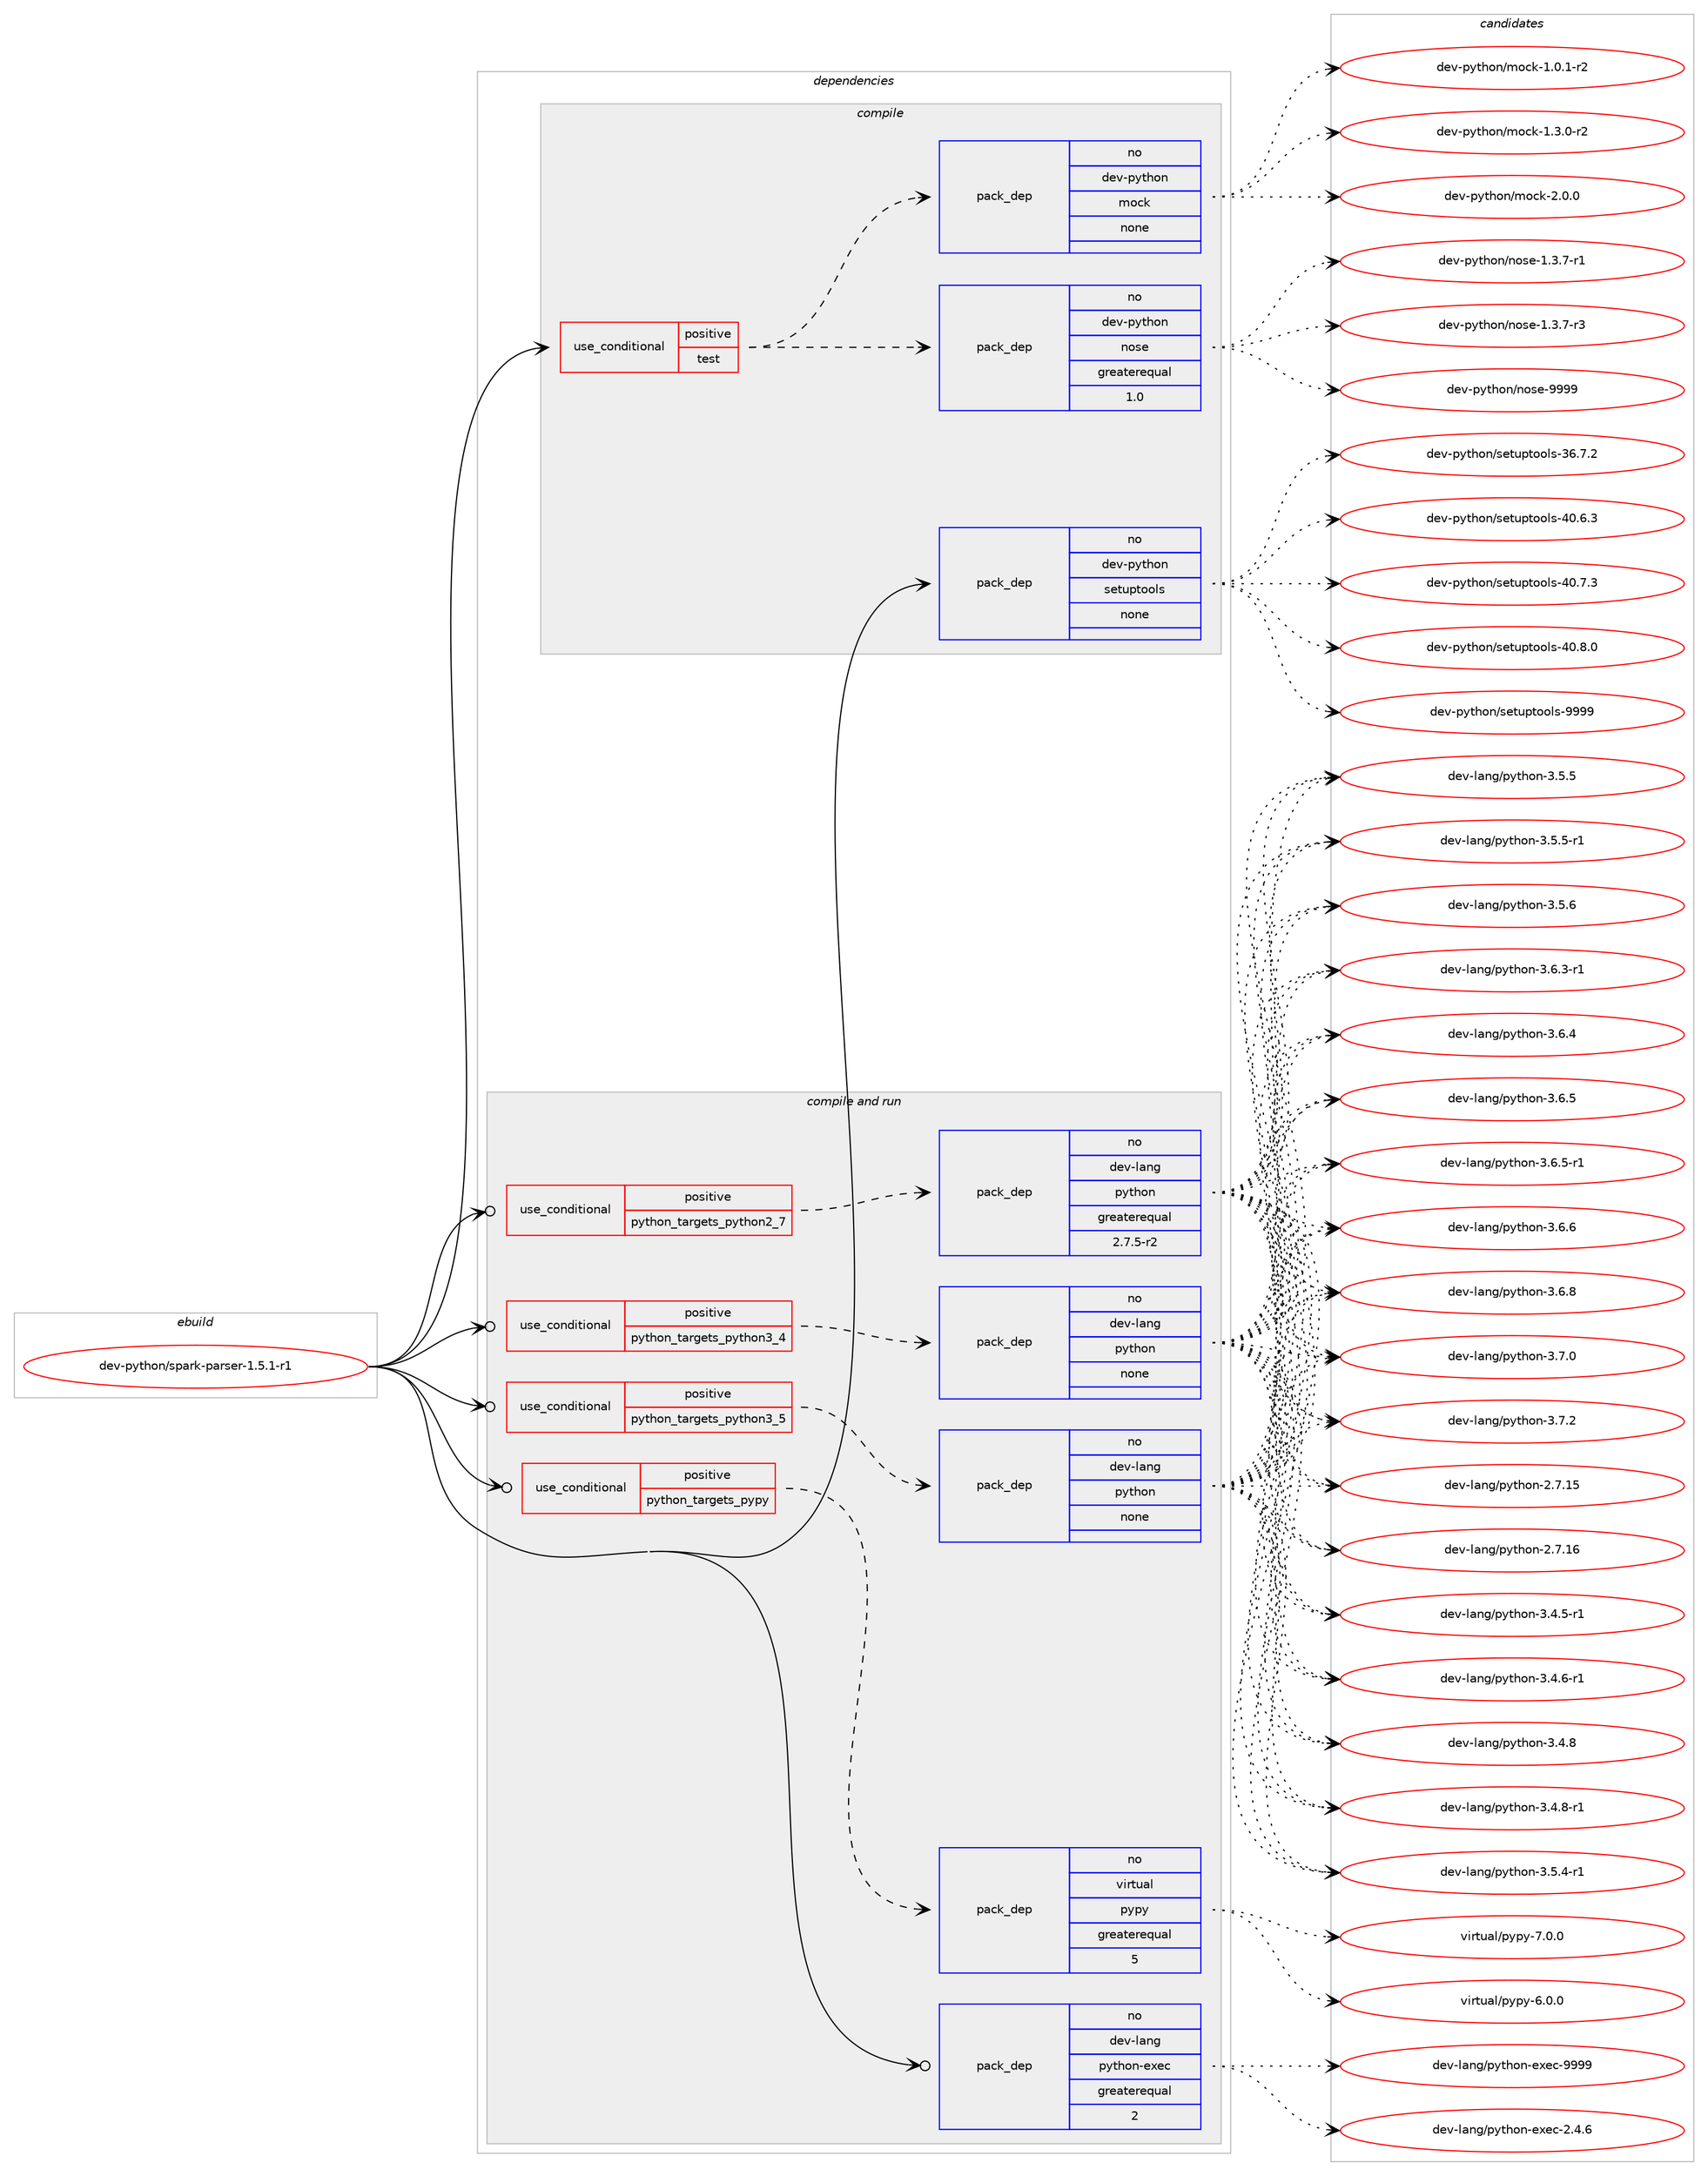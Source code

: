 digraph prolog {

# *************
# Graph options
# *************

newrank=true;
concentrate=true;
compound=true;
graph [rankdir=LR,fontname=Helvetica,fontsize=10,ranksep=1.5];#, ranksep=2.5, nodesep=0.2];
edge  [arrowhead=vee];
node  [fontname=Helvetica,fontsize=10];

# **********
# The ebuild
# **********

subgraph cluster_leftcol {
color=gray;
rank=same;
label=<<i>ebuild</i>>;
id [label="dev-python/spark-parser-1.5.1-r1", color=red, width=4, href="../dev-python/spark-parser-1.5.1-r1.svg"];
}

# ****************
# The dependencies
# ****************

subgraph cluster_midcol {
color=gray;
label=<<i>dependencies</i>>;
subgraph cluster_compile {
fillcolor="#eeeeee";
style=filled;
label=<<i>compile</i>>;
subgraph cond384785 {
dependency1441688 [label=<<TABLE BORDER="0" CELLBORDER="1" CELLSPACING="0" CELLPADDING="4"><TR><TD ROWSPAN="3" CELLPADDING="10">use_conditional</TD></TR><TR><TD>positive</TD></TR><TR><TD>test</TD></TR></TABLE>>, shape=none, color=red];
subgraph pack1033541 {
dependency1441689 [label=<<TABLE BORDER="0" CELLBORDER="1" CELLSPACING="0" CELLPADDING="4" WIDTH="220"><TR><TD ROWSPAN="6" CELLPADDING="30">pack_dep</TD></TR><TR><TD WIDTH="110">no</TD></TR><TR><TD>dev-python</TD></TR><TR><TD>nose</TD></TR><TR><TD>greaterequal</TD></TR><TR><TD>1.0</TD></TR></TABLE>>, shape=none, color=blue];
}
dependency1441688:e -> dependency1441689:w [weight=20,style="dashed",arrowhead="vee"];
subgraph pack1033542 {
dependency1441690 [label=<<TABLE BORDER="0" CELLBORDER="1" CELLSPACING="0" CELLPADDING="4" WIDTH="220"><TR><TD ROWSPAN="6" CELLPADDING="30">pack_dep</TD></TR><TR><TD WIDTH="110">no</TD></TR><TR><TD>dev-python</TD></TR><TR><TD>mock</TD></TR><TR><TD>none</TD></TR><TR><TD></TD></TR></TABLE>>, shape=none, color=blue];
}
dependency1441688:e -> dependency1441690:w [weight=20,style="dashed",arrowhead="vee"];
}
id:e -> dependency1441688:w [weight=20,style="solid",arrowhead="vee"];
subgraph pack1033543 {
dependency1441691 [label=<<TABLE BORDER="0" CELLBORDER="1" CELLSPACING="0" CELLPADDING="4" WIDTH="220"><TR><TD ROWSPAN="6" CELLPADDING="30">pack_dep</TD></TR><TR><TD WIDTH="110">no</TD></TR><TR><TD>dev-python</TD></TR><TR><TD>setuptools</TD></TR><TR><TD>none</TD></TR><TR><TD></TD></TR></TABLE>>, shape=none, color=blue];
}
id:e -> dependency1441691:w [weight=20,style="solid",arrowhead="vee"];
}
subgraph cluster_compileandrun {
fillcolor="#eeeeee";
style=filled;
label=<<i>compile and run</i>>;
subgraph cond384786 {
dependency1441692 [label=<<TABLE BORDER="0" CELLBORDER="1" CELLSPACING="0" CELLPADDING="4"><TR><TD ROWSPAN="3" CELLPADDING="10">use_conditional</TD></TR><TR><TD>positive</TD></TR><TR><TD>python_targets_pypy</TD></TR></TABLE>>, shape=none, color=red];
subgraph pack1033544 {
dependency1441693 [label=<<TABLE BORDER="0" CELLBORDER="1" CELLSPACING="0" CELLPADDING="4" WIDTH="220"><TR><TD ROWSPAN="6" CELLPADDING="30">pack_dep</TD></TR><TR><TD WIDTH="110">no</TD></TR><TR><TD>virtual</TD></TR><TR><TD>pypy</TD></TR><TR><TD>greaterequal</TD></TR><TR><TD>5</TD></TR></TABLE>>, shape=none, color=blue];
}
dependency1441692:e -> dependency1441693:w [weight=20,style="dashed",arrowhead="vee"];
}
id:e -> dependency1441692:w [weight=20,style="solid",arrowhead="odotvee"];
subgraph cond384787 {
dependency1441694 [label=<<TABLE BORDER="0" CELLBORDER="1" CELLSPACING="0" CELLPADDING="4"><TR><TD ROWSPAN="3" CELLPADDING="10">use_conditional</TD></TR><TR><TD>positive</TD></TR><TR><TD>python_targets_python2_7</TD></TR></TABLE>>, shape=none, color=red];
subgraph pack1033545 {
dependency1441695 [label=<<TABLE BORDER="0" CELLBORDER="1" CELLSPACING="0" CELLPADDING="4" WIDTH="220"><TR><TD ROWSPAN="6" CELLPADDING="30">pack_dep</TD></TR><TR><TD WIDTH="110">no</TD></TR><TR><TD>dev-lang</TD></TR><TR><TD>python</TD></TR><TR><TD>greaterequal</TD></TR><TR><TD>2.7.5-r2</TD></TR></TABLE>>, shape=none, color=blue];
}
dependency1441694:e -> dependency1441695:w [weight=20,style="dashed",arrowhead="vee"];
}
id:e -> dependency1441694:w [weight=20,style="solid",arrowhead="odotvee"];
subgraph cond384788 {
dependency1441696 [label=<<TABLE BORDER="0" CELLBORDER="1" CELLSPACING="0" CELLPADDING="4"><TR><TD ROWSPAN="3" CELLPADDING="10">use_conditional</TD></TR><TR><TD>positive</TD></TR><TR><TD>python_targets_python3_4</TD></TR></TABLE>>, shape=none, color=red];
subgraph pack1033546 {
dependency1441697 [label=<<TABLE BORDER="0" CELLBORDER="1" CELLSPACING="0" CELLPADDING="4" WIDTH="220"><TR><TD ROWSPAN="6" CELLPADDING="30">pack_dep</TD></TR><TR><TD WIDTH="110">no</TD></TR><TR><TD>dev-lang</TD></TR><TR><TD>python</TD></TR><TR><TD>none</TD></TR><TR><TD></TD></TR></TABLE>>, shape=none, color=blue];
}
dependency1441696:e -> dependency1441697:w [weight=20,style="dashed",arrowhead="vee"];
}
id:e -> dependency1441696:w [weight=20,style="solid",arrowhead="odotvee"];
subgraph cond384789 {
dependency1441698 [label=<<TABLE BORDER="0" CELLBORDER="1" CELLSPACING="0" CELLPADDING="4"><TR><TD ROWSPAN="3" CELLPADDING="10">use_conditional</TD></TR><TR><TD>positive</TD></TR><TR><TD>python_targets_python3_5</TD></TR></TABLE>>, shape=none, color=red];
subgraph pack1033547 {
dependency1441699 [label=<<TABLE BORDER="0" CELLBORDER="1" CELLSPACING="0" CELLPADDING="4" WIDTH="220"><TR><TD ROWSPAN="6" CELLPADDING="30">pack_dep</TD></TR><TR><TD WIDTH="110">no</TD></TR><TR><TD>dev-lang</TD></TR><TR><TD>python</TD></TR><TR><TD>none</TD></TR><TR><TD></TD></TR></TABLE>>, shape=none, color=blue];
}
dependency1441698:e -> dependency1441699:w [weight=20,style="dashed",arrowhead="vee"];
}
id:e -> dependency1441698:w [weight=20,style="solid",arrowhead="odotvee"];
subgraph pack1033548 {
dependency1441700 [label=<<TABLE BORDER="0" CELLBORDER="1" CELLSPACING="0" CELLPADDING="4" WIDTH="220"><TR><TD ROWSPAN="6" CELLPADDING="30">pack_dep</TD></TR><TR><TD WIDTH="110">no</TD></TR><TR><TD>dev-lang</TD></TR><TR><TD>python-exec</TD></TR><TR><TD>greaterequal</TD></TR><TR><TD>2</TD></TR></TABLE>>, shape=none, color=blue];
}
id:e -> dependency1441700:w [weight=20,style="solid",arrowhead="odotvee"];
}
subgraph cluster_run {
fillcolor="#eeeeee";
style=filled;
label=<<i>run</i>>;
}
}

# **************
# The candidates
# **************

subgraph cluster_choices {
rank=same;
color=gray;
label=<<i>candidates</i>>;

subgraph choice1033541 {
color=black;
nodesep=1;
choice10010111845112121116104111110471101111151014549465146554511449 [label="dev-python/nose-1.3.7-r1", color=red, width=4,href="../dev-python/nose-1.3.7-r1.svg"];
choice10010111845112121116104111110471101111151014549465146554511451 [label="dev-python/nose-1.3.7-r3", color=red, width=4,href="../dev-python/nose-1.3.7-r3.svg"];
choice10010111845112121116104111110471101111151014557575757 [label="dev-python/nose-9999", color=red, width=4,href="../dev-python/nose-9999.svg"];
dependency1441689:e -> choice10010111845112121116104111110471101111151014549465146554511449:w [style=dotted,weight="100"];
dependency1441689:e -> choice10010111845112121116104111110471101111151014549465146554511451:w [style=dotted,weight="100"];
dependency1441689:e -> choice10010111845112121116104111110471101111151014557575757:w [style=dotted,weight="100"];
}
subgraph choice1033542 {
color=black;
nodesep=1;
choice1001011184511212111610411111047109111991074549464846494511450 [label="dev-python/mock-1.0.1-r2", color=red, width=4,href="../dev-python/mock-1.0.1-r2.svg"];
choice1001011184511212111610411111047109111991074549465146484511450 [label="dev-python/mock-1.3.0-r2", color=red, width=4,href="../dev-python/mock-1.3.0-r2.svg"];
choice100101118451121211161041111104710911199107455046484648 [label="dev-python/mock-2.0.0", color=red, width=4,href="../dev-python/mock-2.0.0.svg"];
dependency1441690:e -> choice1001011184511212111610411111047109111991074549464846494511450:w [style=dotted,weight="100"];
dependency1441690:e -> choice1001011184511212111610411111047109111991074549465146484511450:w [style=dotted,weight="100"];
dependency1441690:e -> choice100101118451121211161041111104710911199107455046484648:w [style=dotted,weight="100"];
}
subgraph choice1033543 {
color=black;
nodesep=1;
choice100101118451121211161041111104711510111611711211611111110811545515446554650 [label="dev-python/setuptools-36.7.2", color=red, width=4,href="../dev-python/setuptools-36.7.2.svg"];
choice100101118451121211161041111104711510111611711211611111110811545524846544651 [label="dev-python/setuptools-40.6.3", color=red, width=4,href="../dev-python/setuptools-40.6.3.svg"];
choice100101118451121211161041111104711510111611711211611111110811545524846554651 [label="dev-python/setuptools-40.7.3", color=red, width=4,href="../dev-python/setuptools-40.7.3.svg"];
choice100101118451121211161041111104711510111611711211611111110811545524846564648 [label="dev-python/setuptools-40.8.0", color=red, width=4,href="../dev-python/setuptools-40.8.0.svg"];
choice10010111845112121116104111110471151011161171121161111111081154557575757 [label="dev-python/setuptools-9999", color=red, width=4,href="../dev-python/setuptools-9999.svg"];
dependency1441691:e -> choice100101118451121211161041111104711510111611711211611111110811545515446554650:w [style=dotted,weight="100"];
dependency1441691:e -> choice100101118451121211161041111104711510111611711211611111110811545524846544651:w [style=dotted,weight="100"];
dependency1441691:e -> choice100101118451121211161041111104711510111611711211611111110811545524846554651:w [style=dotted,weight="100"];
dependency1441691:e -> choice100101118451121211161041111104711510111611711211611111110811545524846564648:w [style=dotted,weight="100"];
dependency1441691:e -> choice10010111845112121116104111110471151011161171121161111111081154557575757:w [style=dotted,weight="100"];
}
subgraph choice1033544 {
color=black;
nodesep=1;
choice1181051141161179710847112121112121455446484648 [label="virtual/pypy-6.0.0", color=red, width=4,href="../virtual/pypy-6.0.0.svg"];
choice1181051141161179710847112121112121455546484648 [label="virtual/pypy-7.0.0", color=red, width=4,href="../virtual/pypy-7.0.0.svg"];
dependency1441693:e -> choice1181051141161179710847112121112121455446484648:w [style=dotted,weight="100"];
dependency1441693:e -> choice1181051141161179710847112121112121455546484648:w [style=dotted,weight="100"];
}
subgraph choice1033545 {
color=black;
nodesep=1;
choice10010111845108971101034711212111610411111045504655464953 [label="dev-lang/python-2.7.15", color=red, width=4,href="../dev-lang/python-2.7.15.svg"];
choice10010111845108971101034711212111610411111045504655464954 [label="dev-lang/python-2.7.16", color=red, width=4,href="../dev-lang/python-2.7.16.svg"];
choice1001011184510897110103471121211161041111104551465246534511449 [label="dev-lang/python-3.4.5-r1", color=red, width=4,href="../dev-lang/python-3.4.5-r1.svg"];
choice1001011184510897110103471121211161041111104551465246544511449 [label="dev-lang/python-3.4.6-r1", color=red, width=4,href="../dev-lang/python-3.4.6-r1.svg"];
choice100101118451089711010347112121116104111110455146524656 [label="dev-lang/python-3.4.8", color=red, width=4,href="../dev-lang/python-3.4.8.svg"];
choice1001011184510897110103471121211161041111104551465246564511449 [label="dev-lang/python-3.4.8-r1", color=red, width=4,href="../dev-lang/python-3.4.8-r1.svg"];
choice1001011184510897110103471121211161041111104551465346524511449 [label="dev-lang/python-3.5.4-r1", color=red, width=4,href="../dev-lang/python-3.5.4-r1.svg"];
choice100101118451089711010347112121116104111110455146534653 [label="dev-lang/python-3.5.5", color=red, width=4,href="../dev-lang/python-3.5.5.svg"];
choice1001011184510897110103471121211161041111104551465346534511449 [label="dev-lang/python-3.5.5-r1", color=red, width=4,href="../dev-lang/python-3.5.5-r1.svg"];
choice100101118451089711010347112121116104111110455146534654 [label="dev-lang/python-3.5.6", color=red, width=4,href="../dev-lang/python-3.5.6.svg"];
choice1001011184510897110103471121211161041111104551465446514511449 [label="dev-lang/python-3.6.3-r1", color=red, width=4,href="../dev-lang/python-3.6.3-r1.svg"];
choice100101118451089711010347112121116104111110455146544652 [label="dev-lang/python-3.6.4", color=red, width=4,href="../dev-lang/python-3.6.4.svg"];
choice100101118451089711010347112121116104111110455146544653 [label="dev-lang/python-3.6.5", color=red, width=4,href="../dev-lang/python-3.6.5.svg"];
choice1001011184510897110103471121211161041111104551465446534511449 [label="dev-lang/python-3.6.5-r1", color=red, width=4,href="../dev-lang/python-3.6.5-r1.svg"];
choice100101118451089711010347112121116104111110455146544654 [label="dev-lang/python-3.6.6", color=red, width=4,href="../dev-lang/python-3.6.6.svg"];
choice100101118451089711010347112121116104111110455146544656 [label="dev-lang/python-3.6.8", color=red, width=4,href="../dev-lang/python-3.6.8.svg"];
choice100101118451089711010347112121116104111110455146554648 [label="dev-lang/python-3.7.0", color=red, width=4,href="../dev-lang/python-3.7.0.svg"];
choice100101118451089711010347112121116104111110455146554650 [label="dev-lang/python-3.7.2", color=red, width=4,href="../dev-lang/python-3.7.2.svg"];
dependency1441695:e -> choice10010111845108971101034711212111610411111045504655464953:w [style=dotted,weight="100"];
dependency1441695:e -> choice10010111845108971101034711212111610411111045504655464954:w [style=dotted,weight="100"];
dependency1441695:e -> choice1001011184510897110103471121211161041111104551465246534511449:w [style=dotted,weight="100"];
dependency1441695:e -> choice1001011184510897110103471121211161041111104551465246544511449:w [style=dotted,weight="100"];
dependency1441695:e -> choice100101118451089711010347112121116104111110455146524656:w [style=dotted,weight="100"];
dependency1441695:e -> choice1001011184510897110103471121211161041111104551465246564511449:w [style=dotted,weight="100"];
dependency1441695:e -> choice1001011184510897110103471121211161041111104551465346524511449:w [style=dotted,weight="100"];
dependency1441695:e -> choice100101118451089711010347112121116104111110455146534653:w [style=dotted,weight="100"];
dependency1441695:e -> choice1001011184510897110103471121211161041111104551465346534511449:w [style=dotted,weight="100"];
dependency1441695:e -> choice100101118451089711010347112121116104111110455146534654:w [style=dotted,weight="100"];
dependency1441695:e -> choice1001011184510897110103471121211161041111104551465446514511449:w [style=dotted,weight="100"];
dependency1441695:e -> choice100101118451089711010347112121116104111110455146544652:w [style=dotted,weight="100"];
dependency1441695:e -> choice100101118451089711010347112121116104111110455146544653:w [style=dotted,weight="100"];
dependency1441695:e -> choice1001011184510897110103471121211161041111104551465446534511449:w [style=dotted,weight="100"];
dependency1441695:e -> choice100101118451089711010347112121116104111110455146544654:w [style=dotted,weight="100"];
dependency1441695:e -> choice100101118451089711010347112121116104111110455146544656:w [style=dotted,weight="100"];
dependency1441695:e -> choice100101118451089711010347112121116104111110455146554648:w [style=dotted,weight="100"];
dependency1441695:e -> choice100101118451089711010347112121116104111110455146554650:w [style=dotted,weight="100"];
}
subgraph choice1033546 {
color=black;
nodesep=1;
choice10010111845108971101034711212111610411111045504655464953 [label="dev-lang/python-2.7.15", color=red, width=4,href="../dev-lang/python-2.7.15.svg"];
choice10010111845108971101034711212111610411111045504655464954 [label="dev-lang/python-2.7.16", color=red, width=4,href="../dev-lang/python-2.7.16.svg"];
choice1001011184510897110103471121211161041111104551465246534511449 [label="dev-lang/python-3.4.5-r1", color=red, width=4,href="../dev-lang/python-3.4.5-r1.svg"];
choice1001011184510897110103471121211161041111104551465246544511449 [label="dev-lang/python-3.4.6-r1", color=red, width=4,href="../dev-lang/python-3.4.6-r1.svg"];
choice100101118451089711010347112121116104111110455146524656 [label="dev-lang/python-3.4.8", color=red, width=4,href="../dev-lang/python-3.4.8.svg"];
choice1001011184510897110103471121211161041111104551465246564511449 [label="dev-lang/python-3.4.8-r1", color=red, width=4,href="../dev-lang/python-3.4.8-r1.svg"];
choice1001011184510897110103471121211161041111104551465346524511449 [label="dev-lang/python-3.5.4-r1", color=red, width=4,href="../dev-lang/python-3.5.4-r1.svg"];
choice100101118451089711010347112121116104111110455146534653 [label="dev-lang/python-3.5.5", color=red, width=4,href="../dev-lang/python-3.5.5.svg"];
choice1001011184510897110103471121211161041111104551465346534511449 [label="dev-lang/python-3.5.5-r1", color=red, width=4,href="../dev-lang/python-3.5.5-r1.svg"];
choice100101118451089711010347112121116104111110455146534654 [label="dev-lang/python-3.5.6", color=red, width=4,href="../dev-lang/python-3.5.6.svg"];
choice1001011184510897110103471121211161041111104551465446514511449 [label="dev-lang/python-3.6.3-r1", color=red, width=4,href="../dev-lang/python-3.6.3-r1.svg"];
choice100101118451089711010347112121116104111110455146544652 [label="dev-lang/python-3.6.4", color=red, width=4,href="../dev-lang/python-3.6.4.svg"];
choice100101118451089711010347112121116104111110455146544653 [label="dev-lang/python-3.6.5", color=red, width=4,href="../dev-lang/python-3.6.5.svg"];
choice1001011184510897110103471121211161041111104551465446534511449 [label="dev-lang/python-3.6.5-r1", color=red, width=4,href="../dev-lang/python-3.6.5-r1.svg"];
choice100101118451089711010347112121116104111110455146544654 [label="dev-lang/python-3.6.6", color=red, width=4,href="../dev-lang/python-3.6.6.svg"];
choice100101118451089711010347112121116104111110455146544656 [label="dev-lang/python-3.6.8", color=red, width=4,href="../dev-lang/python-3.6.8.svg"];
choice100101118451089711010347112121116104111110455146554648 [label="dev-lang/python-3.7.0", color=red, width=4,href="../dev-lang/python-3.7.0.svg"];
choice100101118451089711010347112121116104111110455146554650 [label="dev-lang/python-3.7.2", color=red, width=4,href="../dev-lang/python-3.7.2.svg"];
dependency1441697:e -> choice10010111845108971101034711212111610411111045504655464953:w [style=dotted,weight="100"];
dependency1441697:e -> choice10010111845108971101034711212111610411111045504655464954:w [style=dotted,weight="100"];
dependency1441697:e -> choice1001011184510897110103471121211161041111104551465246534511449:w [style=dotted,weight="100"];
dependency1441697:e -> choice1001011184510897110103471121211161041111104551465246544511449:w [style=dotted,weight="100"];
dependency1441697:e -> choice100101118451089711010347112121116104111110455146524656:w [style=dotted,weight="100"];
dependency1441697:e -> choice1001011184510897110103471121211161041111104551465246564511449:w [style=dotted,weight="100"];
dependency1441697:e -> choice1001011184510897110103471121211161041111104551465346524511449:w [style=dotted,weight="100"];
dependency1441697:e -> choice100101118451089711010347112121116104111110455146534653:w [style=dotted,weight="100"];
dependency1441697:e -> choice1001011184510897110103471121211161041111104551465346534511449:w [style=dotted,weight="100"];
dependency1441697:e -> choice100101118451089711010347112121116104111110455146534654:w [style=dotted,weight="100"];
dependency1441697:e -> choice1001011184510897110103471121211161041111104551465446514511449:w [style=dotted,weight="100"];
dependency1441697:e -> choice100101118451089711010347112121116104111110455146544652:w [style=dotted,weight="100"];
dependency1441697:e -> choice100101118451089711010347112121116104111110455146544653:w [style=dotted,weight="100"];
dependency1441697:e -> choice1001011184510897110103471121211161041111104551465446534511449:w [style=dotted,weight="100"];
dependency1441697:e -> choice100101118451089711010347112121116104111110455146544654:w [style=dotted,weight="100"];
dependency1441697:e -> choice100101118451089711010347112121116104111110455146544656:w [style=dotted,weight="100"];
dependency1441697:e -> choice100101118451089711010347112121116104111110455146554648:w [style=dotted,weight="100"];
dependency1441697:e -> choice100101118451089711010347112121116104111110455146554650:w [style=dotted,weight="100"];
}
subgraph choice1033547 {
color=black;
nodesep=1;
choice10010111845108971101034711212111610411111045504655464953 [label="dev-lang/python-2.7.15", color=red, width=4,href="../dev-lang/python-2.7.15.svg"];
choice10010111845108971101034711212111610411111045504655464954 [label="dev-lang/python-2.7.16", color=red, width=4,href="../dev-lang/python-2.7.16.svg"];
choice1001011184510897110103471121211161041111104551465246534511449 [label="dev-lang/python-3.4.5-r1", color=red, width=4,href="../dev-lang/python-3.4.5-r1.svg"];
choice1001011184510897110103471121211161041111104551465246544511449 [label="dev-lang/python-3.4.6-r1", color=red, width=4,href="../dev-lang/python-3.4.6-r1.svg"];
choice100101118451089711010347112121116104111110455146524656 [label="dev-lang/python-3.4.8", color=red, width=4,href="../dev-lang/python-3.4.8.svg"];
choice1001011184510897110103471121211161041111104551465246564511449 [label="dev-lang/python-3.4.8-r1", color=red, width=4,href="../dev-lang/python-3.4.8-r1.svg"];
choice1001011184510897110103471121211161041111104551465346524511449 [label="dev-lang/python-3.5.4-r1", color=red, width=4,href="../dev-lang/python-3.5.4-r1.svg"];
choice100101118451089711010347112121116104111110455146534653 [label="dev-lang/python-3.5.5", color=red, width=4,href="../dev-lang/python-3.5.5.svg"];
choice1001011184510897110103471121211161041111104551465346534511449 [label="dev-lang/python-3.5.5-r1", color=red, width=4,href="../dev-lang/python-3.5.5-r1.svg"];
choice100101118451089711010347112121116104111110455146534654 [label="dev-lang/python-3.5.6", color=red, width=4,href="../dev-lang/python-3.5.6.svg"];
choice1001011184510897110103471121211161041111104551465446514511449 [label="dev-lang/python-3.6.3-r1", color=red, width=4,href="../dev-lang/python-3.6.3-r1.svg"];
choice100101118451089711010347112121116104111110455146544652 [label="dev-lang/python-3.6.4", color=red, width=4,href="../dev-lang/python-3.6.4.svg"];
choice100101118451089711010347112121116104111110455146544653 [label="dev-lang/python-3.6.5", color=red, width=4,href="../dev-lang/python-3.6.5.svg"];
choice1001011184510897110103471121211161041111104551465446534511449 [label="dev-lang/python-3.6.5-r1", color=red, width=4,href="../dev-lang/python-3.6.5-r1.svg"];
choice100101118451089711010347112121116104111110455146544654 [label="dev-lang/python-3.6.6", color=red, width=4,href="../dev-lang/python-3.6.6.svg"];
choice100101118451089711010347112121116104111110455146544656 [label="dev-lang/python-3.6.8", color=red, width=4,href="../dev-lang/python-3.6.8.svg"];
choice100101118451089711010347112121116104111110455146554648 [label="dev-lang/python-3.7.0", color=red, width=4,href="../dev-lang/python-3.7.0.svg"];
choice100101118451089711010347112121116104111110455146554650 [label="dev-lang/python-3.7.2", color=red, width=4,href="../dev-lang/python-3.7.2.svg"];
dependency1441699:e -> choice10010111845108971101034711212111610411111045504655464953:w [style=dotted,weight="100"];
dependency1441699:e -> choice10010111845108971101034711212111610411111045504655464954:w [style=dotted,weight="100"];
dependency1441699:e -> choice1001011184510897110103471121211161041111104551465246534511449:w [style=dotted,weight="100"];
dependency1441699:e -> choice1001011184510897110103471121211161041111104551465246544511449:w [style=dotted,weight="100"];
dependency1441699:e -> choice100101118451089711010347112121116104111110455146524656:w [style=dotted,weight="100"];
dependency1441699:e -> choice1001011184510897110103471121211161041111104551465246564511449:w [style=dotted,weight="100"];
dependency1441699:e -> choice1001011184510897110103471121211161041111104551465346524511449:w [style=dotted,weight="100"];
dependency1441699:e -> choice100101118451089711010347112121116104111110455146534653:w [style=dotted,weight="100"];
dependency1441699:e -> choice1001011184510897110103471121211161041111104551465346534511449:w [style=dotted,weight="100"];
dependency1441699:e -> choice100101118451089711010347112121116104111110455146534654:w [style=dotted,weight="100"];
dependency1441699:e -> choice1001011184510897110103471121211161041111104551465446514511449:w [style=dotted,weight="100"];
dependency1441699:e -> choice100101118451089711010347112121116104111110455146544652:w [style=dotted,weight="100"];
dependency1441699:e -> choice100101118451089711010347112121116104111110455146544653:w [style=dotted,weight="100"];
dependency1441699:e -> choice1001011184510897110103471121211161041111104551465446534511449:w [style=dotted,weight="100"];
dependency1441699:e -> choice100101118451089711010347112121116104111110455146544654:w [style=dotted,weight="100"];
dependency1441699:e -> choice100101118451089711010347112121116104111110455146544656:w [style=dotted,weight="100"];
dependency1441699:e -> choice100101118451089711010347112121116104111110455146554648:w [style=dotted,weight="100"];
dependency1441699:e -> choice100101118451089711010347112121116104111110455146554650:w [style=dotted,weight="100"];
}
subgraph choice1033548 {
color=black;
nodesep=1;
choice1001011184510897110103471121211161041111104510112010199455046524654 [label="dev-lang/python-exec-2.4.6", color=red, width=4,href="../dev-lang/python-exec-2.4.6.svg"];
choice10010111845108971101034711212111610411111045101120101994557575757 [label="dev-lang/python-exec-9999", color=red, width=4,href="../dev-lang/python-exec-9999.svg"];
dependency1441700:e -> choice1001011184510897110103471121211161041111104510112010199455046524654:w [style=dotted,weight="100"];
dependency1441700:e -> choice10010111845108971101034711212111610411111045101120101994557575757:w [style=dotted,weight="100"];
}
}

}
